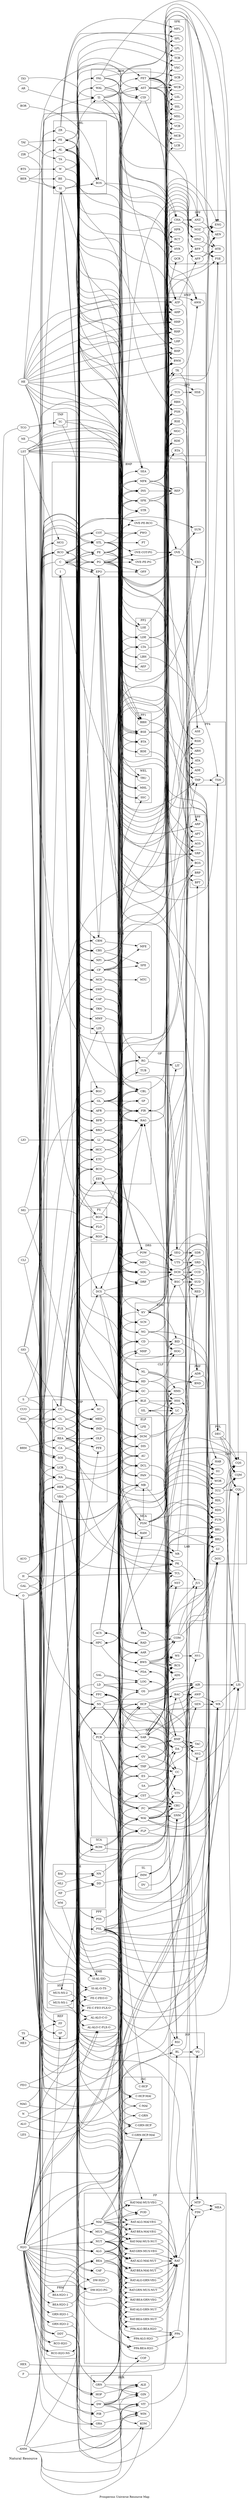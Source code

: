 digraph PrUn {
    rankdir=LR
    label = "Prosperous Universe Resource Map"
    nodesep=0.2
    ratio=autp
    { 
        node [shape=plaintext, fontsize=16];
        "Natural Resource";
    }

    node [style=filled,fillcolor=white];

    { rank=min; BTS H2O LES HEX }; //Liquid
    { rank=min; BER BRM BOR CLI GAL HAL LST MG MAG S TAI TCO TS ZIR }; //Mineral
    { rank=min; ALO CUO AUO FEO LIO SIO TIO }; // Ores
    { rank=min; AMM AR F HE HE3 H NE N O}; // Gas

    subgraph cluster_AAF {
        label = AAF;

        FC->CC
        GV->CC
        PCB->CC
        SAR->CC
        THF->CC
        WAI->CC
        CST->CRU
        ES->CRU
        FC->CRU
        FLP->CRU
        PCB->CRU
        SAR->CRU
        WAI->CRU
        BMF->NV2
        SNM->NV2
        TPU->STS
        WAI->STS
        BMF->TAC
        DA->TAC
        SA->TAC
    }

    subgraph cluster_AML {
        label = AML

        BER -> {BE AL SI}
        AL -> BOS
        BOR -> BOS
        SI -> BOS
        TAI -> {TA FE}
        BTS -> W
        ZIR -> { ZR SI }
    } 

    subgraph cluster_APF {
        label = APF

        FC -> ACS
        SAR -> ACS
        THF -> ACS
        WAI -> ACS
        BWS -> ADS
        OS -> ADS
        TRA -> ADS
        BAC -> AIR
        FC -> AIR
        GV -> AIR
        H2O -> AIR
        HCP -> AIR
        NS -> AIR
        PCB -> AIR
        SAR -> AIR
        WAI -> AIR
        AAR -> COM
        BWS -> COM
        RAD -> COM
        BMF -> FFC
        DA -> FFC
        W -> FFC
        WAI -> FFC
        AIR -> LIS
        BMF -> LIS
        WAI -> LIS
        WR -> LIS
        BMF -> LOG
        LD -> LOG
        SAL -> LOG
        SNM -> NV1
        WS -> NV1
        DA -> PDA
        HPC -> PDA
        BWS -> RCS
        DA -> RCS
        OS -> RCS
        SAR -> RCS
        AWF -> WR
        FC -> WR
        FLP -> WR
        PCB -> WR
        SEN -> WR
        WAI -> WR
        BWS -> WS
        DA -> WS
    }

    subgraph cluster_ASM {
        label = ASM

        AL -> AST
        TI -> AST
        O -> CTF
        SI -> CTF
        WAL -> CTF
        AL -> FAL
        FE -> FAL
        FE -> FET
        TI -> FET
        AL -> WAL
        W -> WAL
    }

    subgraph cluster_BMP {
        label = BMP

        AL -> EXO
        OVE -> EXO
        CLI -> I
        LST -> MCG
        SIO -> MCG
        EPO -> OFF
        PG -> OFF
        COT -> "OVE-COT-PG" -> OVE
        PG -> "OVE-COT-PG"
        PE -> "OVE-PE-PG" -> OVE
        PG -> "OVE-PE-PG"
        PE -> "OVE-PE-RCO" -> OVE
        RCO -> "OVE-PE-RCO"
        C -> PE
        H -> PE
        STL -> PT
        COT -> PWO
        PG -> PWO
        INS -> REP
        MFK -> REP
        SFK -> REP
        PG -> SEA
        S -> SEA
        SI -> SEA
        AL -> STR
        PE -> STR
        C -> SUN
        OVE -> SUN
    }

    subgraph cluster_CHP {
        label = CHP

        LST -> CA
        LST -> FLX
        CU -> IND
        MG -> IND
        S -> IND
        O -> LCR
        SI -> LCR
        AL -> MED
        COT -> MED
        HER -> MED
        PE -> MED
        H2O -> { NA CL }
        HAL -> { NA CL }
        H2O -> NS
        LST -> NS
        N -> NS
        REA -> OLF
        VEG -> OLF
        AMM -> PFE
        REA -> PFE
        BRM -> REA
        CA -> SC
        MG -> SC
        TA -> SC
        BRM -> SOI
        CLI -> SOI
    }

    subgraph cluster_CLF {
        label = CLF

        GC -> HMS
        IND -> HMS
        NL -> HMS
        BLE -> HSS
        NL -> HSS
        PCB -> HSS
        SEN -> HSS
        BLE -> LC
        HD -> LC
        PCB -> LC
        SIL -> LC
    }

    subgraph cluster_CLR {
        label = CLR

        FE -> CAP
        SI -> CAP
        GAL -> LDI
        SI -> LDI
        CBM -> MFE
        CF -> MFE
        NCS -> MTC
        AL -> MWF
        SI -> MWF
        C -> NCS
        C -> NFI
        SI -> NFI
        CBS -> SFE
        CF -> SFE
        AL -> SWF
        SI -> SWF
        CAP -> TRA
        SWF -> TRA
        TRN -> TRA
        AL -> TRN
        SI -> TRN
    }

    subgraph cluster_DRS {
        label = DRS

        BSC -> CCD
        DCH -> CCD
        DRF -> DCH
        MPC -> DCH
        POW -> DCH
        SOL -> DCH
        DCS -> DRF
        NFI -> DRF
        DCH -> RED
        SAR -> RED
        BSC -> SDR
        DCH -> SDR
        SEQ -> SDR
        DCH -> SRD
        SAR -> SRD
        UTS -> SRD
        BSC -> SUD
        DCH -> SUD
        SAR -> SUD
    }

    subgraph cluster_ECA {
        label = ECA

        BE -> CBL
        HCC -> CBL
        LI -> CBL
        PG -> CBL
        BE -> CBM
        BGC -> CBM
        LI -> CBM
        PG -> CBM
        BCO -> CBS
        BE -> CBS
        LI -> CBS
        PG -> CBS
        ACS -> FIR
        AFR -> FIR
        CTF -> FIR
        EES -> FIR
        RCS -> FIR
        WAL -> FIR
        LI -> POW
        NCS -> POW
        ACS -> RAG
        AST -> RAG
        BFR -> RAG
        CF -> RAG
        ETC -> RAG
        RCS -> RAG
        BCO -> SOL
        BRO -> SOL
        CU -> SOL
        SI -> SOL
        GL -> SP
        SOL -> SP
    }

    subgraph cluster_EDM {
        label = EDM

        CD -> BID
        KV -> BID
        SAR -> BID
        DCS -> HOG
        HD -> HOG
        NG -> HOG
        PCB -> MHP
        TRA -> MHP
        DCS -> RAD
        POW -> RAD
        SFK -> RAD
        CU -> SCN
        PE -> SCN
    }

    subgraph cluster_EEP {
        label = EEP

        ES -> EES
        FLX -> EES
        REA -> EES
        LES -> ES
    }

    subgraph cluster_ELP {
        label = ELP

        AU -> AAR
        KV -> AAR
        PCB -> AAR
        SWF -> AAR
        BAC -> AWF
        MAG -> AWF
        PE -> AWF
        DCL -> BMF
        FAN -> BMF
        MB -> BMF
        TPU -> BMF
        DCM -> BWS
        HD -> BWS
        MB -> BWS
        BCO -> CD
        DIS -> CD
        CD -> HPC
        DCS -> HPC
        MB -> HPC
        CBL -> LFE
        CTF -> LFE
        PCB -> SAR
        SEN -> SAR
    }

    subgraph cluster_FER {
        label = FER

        AMM -> ALE
        DW -> ALE
        GRN -> ALE
        HOP -> ALE
        AMM -> GIN
        DW -> GIN
        ES -> GIN
        GRN -> GIN
        AMM -> KOM
        DW -> KOM
        HER -> KOM
        AMM -> VIT
        CA -> VIT
        DW -> VIT
        I -> VIT
        PIB -> VIT
        AMM -> WIN
        DW -> WIN
        GRA -> WIN
        REA -> WIN
    }

    subgraph cluster_FP {
        label = FP
        { rank=max; DW };
        ordering=out

        CAF -> COF
        DW -> COF
        H2O -> "DW-H2O" -> DW
        H2O -> "DW-H2O-PG" -> DW
        PG -> "DW-H2O-PG"
        HER -> FIM
        RAT -> FIM
        MAI -> FOD
        NUT -> FOD
        VEG -> FOD
        FIM -> MEA
        MTP -> MEA
        ALG -> "PPA-ALG-BEA-H2O" -> PPA
        BEA -> "PPA-ALG-BEA-H2O"
        H2O -> "PPA-ALG-BEA-H2O"
        ALG -> "PPA-ALG-H2O" -> PPA
        H2O -> "PPA-ALG-H2O"
        BEA -> "PPA-BEA-H2O" -> PPA
        H2O -> "PPA-BEA-H2O"
        ALG -> "RAT-ALG-GRN-NUT" -> RAT
        GRN -> "RAT-ALG-GRN-NUT"
        NUT -> "RAT-ALG-GRN-NUT"
        ALG -> "RAT-ALG-GRN-VEG" -> RAT
        GRN -> "RAT-ALG-GRN-VEG"
        VEG -> "RAT-ALG-GRN-VEG"
        ALG -> "RAT-ALG-MAI-NUT" -> RAT
        MAI -> "RAT-ALG-MAI-NUT"
        NUT -> "RAT-ALG-MAI-NUT"
        ALG -> "RAT-ALG-MAI-VEG" -> RAT
        MAI -> "RAT-ALG-MAI-VEG"
        VEG -> "RAT-ALG-MAI-VEG"
        BEA -> "RAT-BEA-GRN-NUT" -> RAT
        GRN -> "RAT-BEA-GRN-NUT"
        NUT -> "RAT-BEA-GRN-NUT"
        BEA -> "RAT-BEA-GRN-VEG" -> RAT
        GRN -> "RAT-BEA-GRN-VEG"
        VEG -> "RAT-BEA-GRN-VEG"
        BEA -> "RAT-BEA-MAI-NUT" -> RAT
        MAI -> "RAT-BEA-MAI-NUT"
        NUT -> "RAT-BEA-MAI-NUT"
        BEA -> "RAT-BEA-MAI-VEG" -> RAT
        MAI -> "RAT-BEA-MAI-VEG"
        VEG -> "RAT-BEA-MAI-VEG"
        GRN -> "RAT-GRN-MUS-NUT" -> RAT
        MUS -> "RAT-GRN-MUS-NUT"
        NUT -> "RAT-GRN-MUS-NUT"
        GRN -> "RAT-GRN-MUS-VEG" -> RAT
        MUS -> "RAT-GRN-MUS-VEG"
        VEG -> "RAT-GRN-MUS-VEG"
        MAI -> "RAT-MAI-MUS-NUT" -> RAT
        MUS -> "RAT-MAI-MUS-NUT"
        NUT -> "RAT-MAI-MUS-NUT"
        MAI -> "RAT-MAI-MUS-VEG" -> RAT
        MUS -> "RAT-MAI-MUS-VEG"
        VEG -> "RAT-MAI-MUS-VEG"
    }

    subgraph cluster_FRM {
        label = FRM

        H2O -> "BEA-H2O-1" -> BEA
        H2O -> "BEA-H2O-2" -> BEA
        H2O -> "GRN-H2O-1" -> GRN
        H2O -> "GRN-H2O-2" -> GRN
        H2O -> HCP
        DDT -> HER
        H2O -> HER
        H2O -> MAI
        H2O -> NUT
        H2O -> "RCO-H2O" -> RCO
        H2O -> "RCO-H2O-NS" -> RCO
        NS -> "RCO-H2O-NS" -> RCO
        H2O -> VEG
    }

    subgraph cluster_FS {
        label = FS

        AL -> AFR
        ZR -> AFR
        CU -> BCO
        PE -> BCO
        AL -> BFR
        STL -> BFR
        BGO -> BGC
        PE -> BGC
        AU -> BGO
        FE -> BGO
        AL -> BRO
        CU -> BRO
        AL -> FLO
        STL -> FLO
        PE -> HCC
        RGO -> HCC
        STL -> MFK
        AU -> RGO
        CU -> RGO
        HOG -> SEQ
        STL -> SEQ
        TI -> SEQ
        FE -> SFK
        FE -> UTS
        SFK -> UTS
    }

    subgraph cluster_GF {
        label = GF

        SIO -> GL
        NE -> LIT
        RG -> LIT
        GL -> NG
        NCS -> NG
        GL -> RG
        PG -> RG
        GL -> TUB
    }

    subgraph cluster_HWP {
        label = HWP

        AL -> AHP
        FET -> AHP
        HE -> AHP
        BOS -> ATP
        CTF -> ATP
        HE -> ATP
        CTF -> AWH
        HE -> AWH
        TI -> AWH
        TK -> AWH
        AL -> BHP
        HE -> BHP
        STL -> BHP
        CF -> BWH
        FAL -> BWH
        HE -> BWH
        KV -> BWH
        AL -> HHP
        AST -> HHP
        HE -> HHP
        AL -> LHP
        HE -> LHP
        AL -> RHP
        HE -> RHP
        TI -> RHP
    }

    subgraph cluster_HYF {
        label = HYF

        H2O -> ALG
        NS -> ALG
        H2O -> CAF
        NS -> CAF
        H2O -> HCP
        NS -> HCP
        NS -> "MUS-NS-1" -> MUS
        NS -> "MUS-NS-2" -> MUS
        H2O -> RCO
        NS -> RCO
        H2O -> VEG
        NS -> VEG
    }

    subgraph cluster_INC {
        label = INC

        GRN -> "C-GRN" -> C
        GRN -> "C-GRN-HCP" -> C
        HCP -> "C-GRN-HCP"
        GRN -> "C-GRN-HCP-MAI" -> C
        HCP -> "C-GRN-HCP-MAI"
        MAI -> "C-GRN-HCP-MAI"
        HCP -> "C-HCP" -> C
        HCP -> "C-HCP-MAI" -> C
        MAI -> "C-HCP-MAI"
        MAI -> "C-MAI" -> C
    }

    subgraph cluster_IVP {
        label = IVP

        HCP -> MTP
        NS -> MTP
        PPA -> MTP
        H2O -> RSI
        HCP -> RSI
        NS -> RSI
        BAC -> VG
        BL -> VG
        REA -> VG
        VIT -> VG
    }

    subgraph cluster_LAB {
        label = LAB

        HCP -> BAC
        O -> BAC
        S -> BAC
        F -> BL
        O -> BL
        CL -> BLE
        NA -> BLE
        O -> BLE
        DW -> CST
        NS -> CST
        C -> DDT
        CL -> DDT
        H -> DDT
        BL -> JUI
        CST -> JUI
        HEX -> JUI
        PK -> JUI
        EPO -> NR
        NCS -> NR
        ALG -> NST
        ES -> NST
        THF -> NST
        CL -> TCL
        H -> TCL
        O -> TCL
        AMM -> THF
        H2O -> THF
        NA -> THF
    }

    subgraph cluster_MCA {
        label = MCA

        GL -> DIS
        LCR -> DIS
        AL -> FAN
        DCS -> FAN
        SFK -> FAN
        DCS -> HD
        LDI -> HD
        RG -> HD
        MPC -> MB
        PSM -> MB
        RAM -> MB
        SFK -> MB
    }

    subgraph cluster_ORC {
        label = ORC

        DDT -> GRA
        H2O -> GRA
        DDT -> HOP
        H2O -> HOP
        DDT -> PIB
        H2O -> PIB
    }

    subgraph cluster_PHF {
        label = PHF

        BSC -> ADR
        DCM -> ADR
        MFK -> ADR
        REA -> ADR
        NL -> BND
        SIL -> BND
        DCM -> BSC
        MFK -> BSC
        SAR -> BSC
        CA -> PK
        LI -> PK
        REA -> PK
    }

    subgraph cluster_POL {
        label = POL

        EPO -> DEC
        PG -> DEC
        C -> EPO
        CL -> EPO
        H -> EPO
        O -> EPO
        C -> PG
        H -> PG
        MG -> PG
    }

    subgraph cluster_PP1 {
        label = PP1

        FE -> BBH
        LST -> BBH
        PE -> BDE
        FE -> BSE
        LST -> BSE
        FE -> BTA
        PE -> BTA
    }

    subgraph cluster_PP2 {
        label = PP2

        NE -> AEF
        PG -> AEF
        AL -> BBH
        LST -> BBH
        PG -> BDE
        AL -> BSE
        LST -> BSE
        AL -> BTA
        GL -> BTA
        AL -> LBH
        PE -> LBH
        AL -> LDE
        NL -> LDE
        AL -> LSE
        PG -> LSE
        AL -> LTA
        GL -> LTA
    }

    subgraph cluster_PP3 {
        label = PP3

        LSE -> HSE
        TCS -> HSE
        AR -> INS
        PE -> INS
        THF -> INS
        LDE -> MGC
        MAG -> MGC
        NFI -> PSH
        TI -> PSH
        BBH -> RBH
        EPO -> RBH
        STL -> RBH
        EPO -> RDE
        KV -> RDE
        LDE -> RDE
        BSE -> RSE
        EPO -> RSE
        STL -> RSE
        LTA -> RTA
        RG -> RTA
    }

    subgraph cluster_PP4 {
        label = PP4

        NR -> ABH
        RBH -> ABH
        KV -> ADE
        LDE -> ADE
        RSE -> ASE
        TI -> ASE
        NG -> ATA
        RTA -> ATA
        LST -> RSH
        STL -> RSH
        TA -> RSH
        LBH -> TSH
        PE -> TSH
        THP -> TSH
    }

    subgraph cluster_PPF {
        label = PPF

        MFK -> DCL
        PG -> DCL
        PSL -> DCL
        PG -> DCM
        PSM -> DCM
        SFK -> DCM
        PG -> DCS
        PSS -> DCS
        SFK -> DCS
        PG -> PSL
        PG -> PSM
        PG -> PSS
    }

    subgraph cluster_REF {
        label = REF

        H -> FF
        HE3 -> FF
        TS -> HE3
        AMM -> SF
        GAL -> SF
        H -> SF
    }

    subgraph cluster_SCA {
        label = SCA

        BCO -> MPC
        SWF -> MPC
        TRN -> MPC
        BCO -> PCB
        BGO -> PCB
        PE -> PCB
        SWF -> PCB
        BCO -> RAM
        CAP -> RAM
        PSS -> RAM
        BGC -> ROM
        PSS -> ROM
        SI -> ROM
        H -> SEN
        N -> SEN
        TRN -> SEN
        CAP -> TPU
        HCC -> TPU
        MWF -> TPU
        TRN -> TPU
    }

    subgraph cluster_SE {
        label = SE

        LD -> DA
        ROM -> DA
        SA -> DA
        SAL -> DA
        LD -> DD
        NF -> DD
        BAI -> NN
        MLI -> NN
        LD -> OS
        ROM -> OS
        WM -> OS
    }

    subgraph cluster_SKF {
        label = SFK

        AST -> LCB
        MFK -> LCB
        MFK -> LFL
        ZR -> LFL
        FET -> LSL
        MFK -> LSL
        AST -> MCB
        MFK -> MCB
        MFK -> MFL
        ZR -> MFL
        FET -> MSL
        MFK -> MSL
        FAL -> SCB
        MFK -> SCB
        MFK -> SFL
        ZR -> SFL
        FET -> SSL
        MFK -> SSL
        FE -> TCB
        MFK -> TCB
        FET -> VCB
        MFK -> VCB
        FE -> VSC
        MFK -> VSC
        AST -> WCB
        FET -> WCB
        MFK -> WCB
    }

    subgraph cluster_SL {
        label = SL

        DA -> IMM
        DD -> IMM
        DV -> SNM
        IMM -> SNM
        WAI -> SNM
        NN -> WAI
        ROM -> WAI
    }

    subgraph cluster_SME {
        label = SME

        ALO -> "AL-ALO-C-FLX-O" -> AL
        C -> "AL-ALO-C-FLX-O"
        FLX -> "AL-ALO-C-FLX-O"
        O -> "AL-ALO-C-FLX-O"
        ALO -> "AL-ALO-C-O" -> AL
        C -> "AL-ALO-C-O"
        O -> "AL-ALO-C-O"
        AUO -> AU
        C -> AU
        AL -> CF
        O -> CF
        SI -> CF
        CUO -> CU
        O -> CU
        SIO -> CU
        C -> "FE-C-FEO-FLX-O"
        FEO -> "FE-C-FEO-FLX-O" -> FE
        FLX -> "FE-C-FEO-FLX-O"
        O -> "FE-C-FEO-FLX-O"
        C -> "FE-C-FEO-O"
        FEO -> "FE-C-FEO-O" -> FE
        O -> "FE-C-FEO-O"
        HAL -> LI
        LIO -> LI
        AL -> "SI-AL-O-TS"
        O -> "SI-AL-O-TS"
        TS -> "SI-AL-O-TS" -> SI
        AL -> "SI-AL-SIO"
        SIO -> "SI-AL-SIO" -> SI
        FE -> STL
        O -> STL
        C -> TI
        O -> TI
        TIO -> TI
    }

    subgraph cluster_SPF {
        label = SPF

        ACS -> AEN
        AFP -> AEN
        ANZ -> AEN
        FET -> AEN
        MFK -> AEN
        ATP -> AFP
        PG -> AFP
        SFK -> AFP
        CHA -> ANZ
        FET -> ANZ
        MFK -> ANZ
        PG -> BFP
        SFK -> BFP
        THP -> BFP
        ACS -> ENG
        AST -> ENG
        BFP -> ENG
        MFK -> ENG
        NOZ -> ENG
        ACS -> FSE
        BFP -> FSE
        BRO -> FSE
        MFK -> FSE
        NOZ -> FSE
        CHA -> HNZ
        MFK -> HNZ
        WAL -> HNZ
        CBM -> HPR
        FIR -> HPR
        STL -> HPR
        ACS -> HTE
        AFP -> HTE
        HNZ -> HTE
        MFK -> HTE
        WAL -> HTE
        CBL -> HYR
        FIR -> HYR
        WAL -> HYR
        CHA -> NOZ
        FAL -> NOZ
        MFK -> NOZ
        BGO -> QCR
        CBS -> QCR
        RAG -> QCR
        AST -> RCT
        CBS -> RCT
        RAG -> RCT
    }

    subgraph cluster_SPP {
        label = SPP

        AST -> AGS
        PG -> AGS
        TK -> AGS
        ATP -> APT
        THF -> APT
        LST -> ARP
        TK -> ARP
        FAL -> BGS
        KV -> BGS
        PG -> BGS
        THF -> BPT
        THP -> BPT
        KV -> BRP
        LST -> BRP
        LST -> SRP
        TA -> SRP
        W -> SRP
    }

    subgraph cluster_TNP {
        label = TNP

        FLX -> ETC
        REA -> ETC
        TC -> ETC
        TCO -> {TC O}
        TC -> TCS
    }

    subgraph cluster_UPF {
        label = UPF

        COM -> BR1
        FET -> BR1
        NV1 -> BR1
        PSL -> BR1
        PSM -> BR1
        SAR -> BR1
        COM -> BR2
        FET -> BR2
        NV2 -> BR2
        PSL -> BR2
        PSM -> BR2
        SAR -> BR2
        DEC -> CQL
        FET -> CQL
        LIS -> CQL
        PSL -> CQL
        PSM -> CQL
        TCU -> CQL
        DEC -> CQM
        LIS -> CQM
        PSL -> CQM
        PSM -> CQM
        TCU -> CQM
        TI -> CQM
        DEC -> CQS
        FAL -> CQS
        LIS -> CQS
        PSL -> CQS
        PSM -> CQS
        TCU -> CQS
        COM -> DOU
        PSL -> DOU
        SAR -> DOU
        BID -> FUN
        BWS -> FUN
        PCB -> FUN
        PSL -> FUN
        BBH -> HAB
        BDE -> HAB
        BSE -> HAB
        SOI -> HAB
        DA -> LU
        PSL -> LU
        PSM -> LU
        WS -> LU
        PSL -> RDL
        PSM -> RDL
        SRD -> RDL
        PSL -> RDS
        PSM -> RDS
        SRD -> RDS
        BSC -> SU
        NG -> SU
        PSL -> SU
        PSM -> SU
        SEQ -> SU
        ADR -> TCU
        PSL -> TCU
        PSM -> TCU
        PSL -> WOR
        PSM -> WOR
        UTS -> WOR
    }

    subgraph cluster_WEL {
        label = WEL

        BOS -> CHA
        GV -> CHA
        HE -> CHA
        AL -> DRF
        HE -> DRF
        AL -> FC
        BSE -> FC
        HE -> FC
        AL -> FLP
        FE -> FLP
        HE -> FLP
        AL -> GC
        FE -> GC
        HE -> GC
        AL -> GV
        HE -> GV
        FE -> MHL
        HE -> MHL
        I -> MHL
        AL -> SSC
        HE -> SSC
        NFI -> SSC
        BE -> THP
        CF -> THP
        HE -> THP
        AL -> TRU
        HE -> TRU
    }

    subgraph cluster_WPL {
        label = WPL

        RCO -> COT
        PG -> KV
        TCL -> KV
        PG -> NL
        RSI -> SIL
        KV -> TK
        TC -> TK
    }
}
